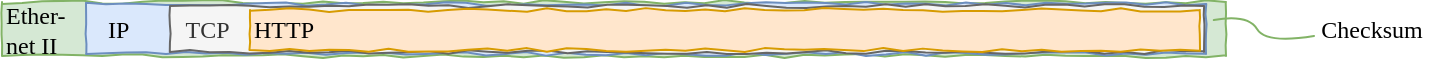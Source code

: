 <mxfile version="11.3.0" type="device" pages="1"><diagram id="jWsC5HXwHlbq2lo6z-pd" name="Page-1"><mxGraphModel dx="1024" dy="593" grid="1" gridSize="10" guides="1" tooltips="1" connect="1" arrows="1" fold="1" page="1" pageScale="1" pageWidth="827" pageHeight="1169" math="0" shadow="0"><root><mxCell id="0"/><mxCell id="1" parent="0"/><mxCell id="R4_Rs8N-ulxgPq6NFNcV-6" value="&lt;font face=&quot;Comic Sans MS&quot;&gt;Ether-&lt;br&gt;net II&lt;/font&gt;" style="rounded=0;whiteSpace=wrap;html=1;comic=1;fillColor=#d5e8d4;strokeColor=#82b366;align=left;" vertex="1" parent="1"><mxGeometry x="40" y="79" width="612" height="27" as="geometry"/></mxCell><mxCell id="R4_Rs8N-ulxgPq6NFNcV-5" value="&lt;font face=&quot;Comic Sans MS&quot;&gt;&amp;nbsp; &amp;nbsp;IP&lt;/font&gt;" style="rounded=0;whiteSpace=wrap;html=1;comic=1;fillColor=#dae8fc;strokeColor=#6c8ebf;align=left;" vertex="1" parent="1"><mxGeometry x="82" y="80" width="560" height="25" as="geometry"/></mxCell><mxCell id="R4_Rs8N-ulxgPq6NFNcV-2" value="&lt;font face=&quot;Comic Sans MS&quot;&gt;&amp;nbsp; TCP&lt;/font&gt;" style="rounded=0;whiteSpace=wrap;html=1;comic=1;fillColor=#f5f5f5;strokeColor=#666666;align=left;fontColor=#333333;" vertex="1" parent="1"><mxGeometry x="124" y="81" width="517" height="23" as="geometry"/></mxCell><mxCell id="R4_Rs8N-ulxgPq6NFNcV-1" value="HTTP" style="rounded=0;whiteSpace=wrap;html=1;comic=1;fillColor=#ffe6cc;strokeColor=#d79b00;fontFamily=Comic Sans MS;align=left;" vertex="1" parent="1"><mxGeometry x="164" y="83" width="475" height="20" as="geometry"/></mxCell><mxCell id="R4_Rs8N-ulxgPq6NFNcV-9" value="Checksum" style="text;html=1;strokeColor=none;fillColor=none;align=center;verticalAlign=middle;whiteSpace=wrap;rounded=0;comic=1;fontFamily=Comic Sans MS;" vertex="1" parent="1"><mxGeometry x="690" y="83" width="70" height="20" as="geometry"/></mxCell><mxCell id="R4_Rs8N-ulxgPq6NFNcV-10" value="" style="curved=1;endArrow=none;html=1;fontFamily=Comic Sans MS;comic=1;endFill=0;exitX=0.99;exitY=0.333;exitDx=0;exitDy=0;exitPerimeter=0;entryX=0.086;entryY=0.65;entryDx=0;entryDy=0;entryPerimeter=0;fillColor=#d5e8d4;strokeColor=#82b366;" edge="1" parent="1" source="R4_Rs8N-ulxgPq6NFNcV-6" target="R4_Rs8N-ulxgPq6NFNcV-9"><mxGeometry width="50" height="50" relative="1" as="geometry"><mxPoint x="665" y="104" as="sourcePoint"/><mxPoint x="715" y="54" as="targetPoint"/><Array as="points"><mxPoint x="663" y="85"/><mxPoint x="672" y="100"/></Array></mxGeometry></mxCell></root></mxGraphModel></diagram></mxfile>